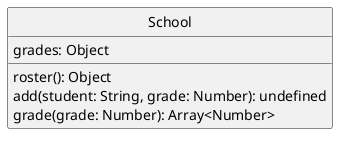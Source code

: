 @startuml
skinparam classAttributeIconSize 0
skinparam monochrome true
hide circle

class School {
  grades: Object
  roster(): Object
  add(student: String, grade: Number): undefined
  grade(grade: Number): Array<Number>
}
@enduml